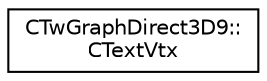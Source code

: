 digraph "Graphical Class Hierarchy"
{
  edge [fontname="Helvetica",fontsize="10",labelfontname="Helvetica",labelfontsize="10"];
  node [fontname="Helvetica",fontsize="10",shape=record];
  rankdir="LR";
  Node1 [label="CTwGraphDirect3D9::\lCTextVtx",height=0.2,width=0.4,color="black", fillcolor="white", style="filled",URL="$struct_c_tw_graph_direct3_d9_1_1_c_text_vtx.html"];
}

